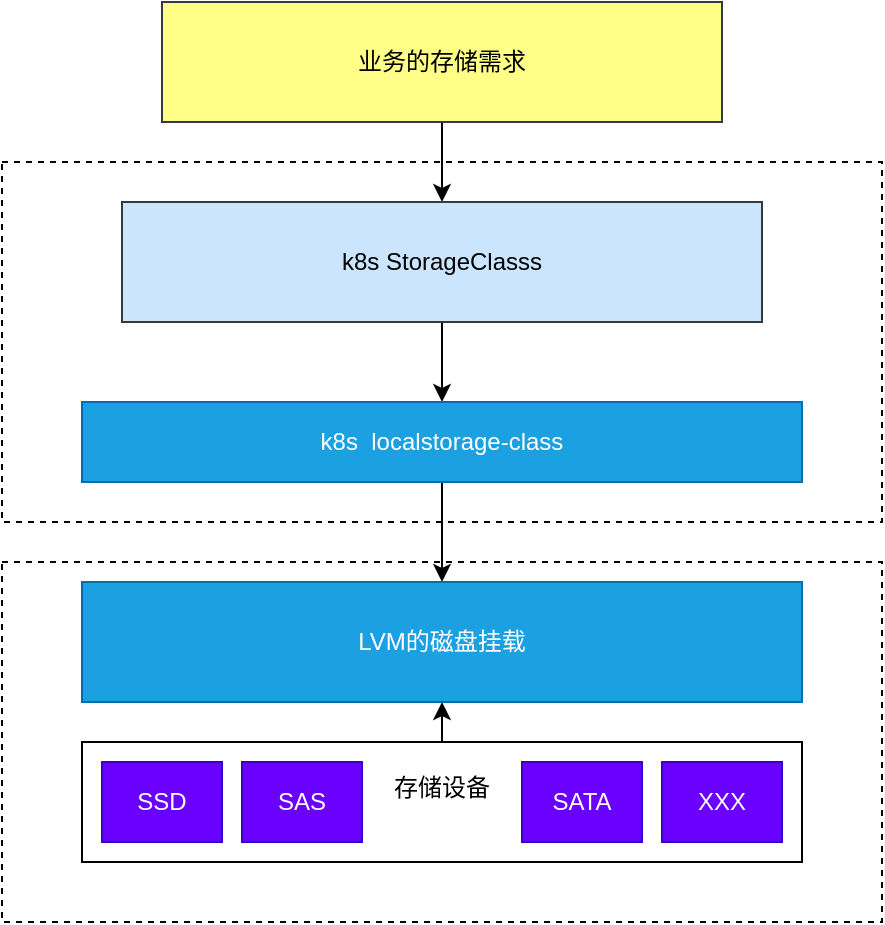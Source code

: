 <mxfile version="17.4.4" type="github">
  <diagram id="CkgJBTPVnKmIXbeWFj0L" name="Page-1">
    <mxGraphModel dx="946" dy="614" grid="1" gridSize="20" guides="1" tooltips="1" connect="1" arrows="1" fold="1" page="0" pageScale="1" pageWidth="827" pageHeight="1169" background="#ffffff" math="0" shadow="0">
      <root>
        <mxCell id="0" />
        <mxCell id="1" parent="0" />
        <mxCell id="BAhOMB6yXGcnK7tM0DtT-23" value="" style="rounded=0;whiteSpace=wrap;html=1;gradientColor=none;fillColor=default;dashed=1;" vertex="1" parent="1">
          <mxGeometry x="40" y="220" width="440" height="180" as="geometry" />
        </mxCell>
        <mxCell id="BAhOMB6yXGcnK7tM0DtT-22" value="" style="rounded=0;whiteSpace=wrap;html=1;gradientColor=none;fillColor=default;dashed=1;" vertex="1" parent="1">
          <mxGeometry x="40" y="420" width="440" height="180" as="geometry" />
        </mxCell>
        <mxCell id="BAhOMB6yXGcnK7tM0DtT-18" style="edgeStyle=orthogonalEdgeStyle;orthogonalLoop=1;jettySize=auto;html=1;exitX=0.5;exitY=1;exitDx=0;exitDy=0;entryX=0.5;entryY=0;entryDx=0;entryDy=0;rounded=0;strokeColor=#000000;" edge="1" parent="1" source="BAhOMB6yXGcnK7tM0DtT-1" target="BAhOMB6yXGcnK7tM0DtT-2">
          <mxGeometry relative="1" as="geometry" />
        </mxCell>
        <mxCell id="BAhOMB6yXGcnK7tM0DtT-1" value="业务的存储需求" style="rounded=0;whiteSpace=wrap;html=1;fillColor=#ffff88;strokeColor=#36393d;" vertex="1" parent="1">
          <mxGeometry x="120" y="140" width="280" height="60" as="geometry" />
        </mxCell>
        <mxCell id="BAhOMB6yXGcnK7tM0DtT-15" style="edgeStyle=orthogonalEdgeStyle;rounded=0;orthogonalLoop=1;jettySize=auto;html=1;exitX=0.5;exitY=1;exitDx=0;exitDy=0;entryX=0.5;entryY=0;entryDx=0;entryDy=0;" edge="1" parent="1" source="BAhOMB6yXGcnK7tM0DtT-2" target="BAhOMB6yXGcnK7tM0DtT-5">
          <mxGeometry relative="1" as="geometry" />
        </mxCell>
        <mxCell id="BAhOMB6yXGcnK7tM0DtT-2" value="k8s StorageClasss" style="rounded=0;whiteSpace=wrap;html=1;fillColor=#cce5ff;strokeColor=#36393d;" vertex="1" parent="1">
          <mxGeometry x="100" y="240" width="320" height="60" as="geometry" />
        </mxCell>
        <mxCell id="BAhOMB6yXGcnK7tM0DtT-16" style="edgeStyle=orthogonalEdgeStyle;rounded=0;orthogonalLoop=1;jettySize=auto;html=1;exitX=0.5;exitY=1;exitDx=0;exitDy=0;entryX=0.5;entryY=0;entryDx=0;entryDy=0;" edge="1" parent="1" source="BAhOMB6yXGcnK7tM0DtT-5" target="BAhOMB6yXGcnK7tM0DtT-7">
          <mxGeometry relative="1" as="geometry" />
        </mxCell>
        <mxCell id="BAhOMB6yXGcnK7tM0DtT-5" value="k8s&amp;nbsp; localstorage-class" style="rounded=0;whiteSpace=wrap;html=1;fillColor=#1ba1e2;fontColor=#ffffff;strokeColor=#006EAF;" vertex="1" parent="1">
          <mxGeometry x="80" y="340" width="360" height="40" as="geometry" />
        </mxCell>
        <mxCell id="BAhOMB6yXGcnK7tM0DtT-7" value="&lt;div style=&quot;text-align: justify&quot;&gt;&lt;span&gt;LVM的磁盘挂载&lt;/span&gt;&lt;/div&gt;" style="rounded=0;whiteSpace=wrap;html=1;align=center;fillColor=#1ba1e2;fontColor=#ffffff;strokeColor=#006EAF;" vertex="1" parent="1">
          <mxGeometry x="80" y="430" width="360" height="60" as="geometry" />
        </mxCell>
        <mxCell id="BAhOMB6yXGcnK7tM0DtT-17" style="edgeStyle=orthogonalEdgeStyle;rounded=0;orthogonalLoop=1;jettySize=auto;html=1;exitX=0.5;exitY=0;exitDx=0;exitDy=0;entryX=0.5;entryY=1;entryDx=0;entryDy=0;" edge="1" parent="1" source="BAhOMB6yXGcnK7tM0DtT-8" target="BAhOMB6yXGcnK7tM0DtT-7">
          <mxGeometry relative="1" as="geometry" />
        </mxCell>
        <mxCell id="BAhOMB6yXGcnK7tM0DtT-8" value="存储设备&lt;br&gt;&lt;br&gt;" style="rounded=0;whiteSpace=wrap;html=1;" vertex="1" parent="1">
          <mxGeometry x="80" y="510" width="360" height="60" as="geometry" />
        </mxCell>
        <mxCell id="BAhOMB6yXGcnK7tM0DtT-10" value="SSD" style="rounded=0;whiteSpace=wrap;html=1;fillColor=#6a00ff;fontColor=#ffffff;strokeColor=#3700CC;" vertex="1" parent="1">
          <mxGeometry x="90" y="520" width="60" height="40" as="geometry" />
        </mxCell>
        <mxCell id="BAhOMB6yXGcnK7tM0DtT-11" value="SAS" style="rounded=0;whiteSpace=wrap;html=1;fillColor=#6a00ff;fontColor=#ffffff;strokeColor=#3700CC;" vertex="1" parent="1">
          <mxGeometry x="160" y="520" width="60" height="40" as="geometry" />
        </mxCell>
        <mxCell id="BAhOMB6yXGcnK7tM0DtT-12" value="SATA" style="rounded=0;whiteSpace=wrap;html=1;fillColor=#6a00ff;fontColor=#ffffff;strokeColor=#3700CC;" vertex="1" parent="1">
          <mxGeometry x="300" y="520" width="60" height="40" as="geometry" />
        </mxCell>
        <mxCell id="BAhOMB6yXGcnK7tM0DtT-13" value="XXX" style="rounded=0;whiteSpace=wrap;html=1;fillColor=#6a00ff;fontColor=#ffffff;strokeColor=#3700CC;" vertex="1" parent="1">
          <mxGeometry x="370" y="520" width="60" height="40" as="geometry" />
        </mxCell>
      </root>
    </mxGraphModel>
  </diagram>
</mxfile>
